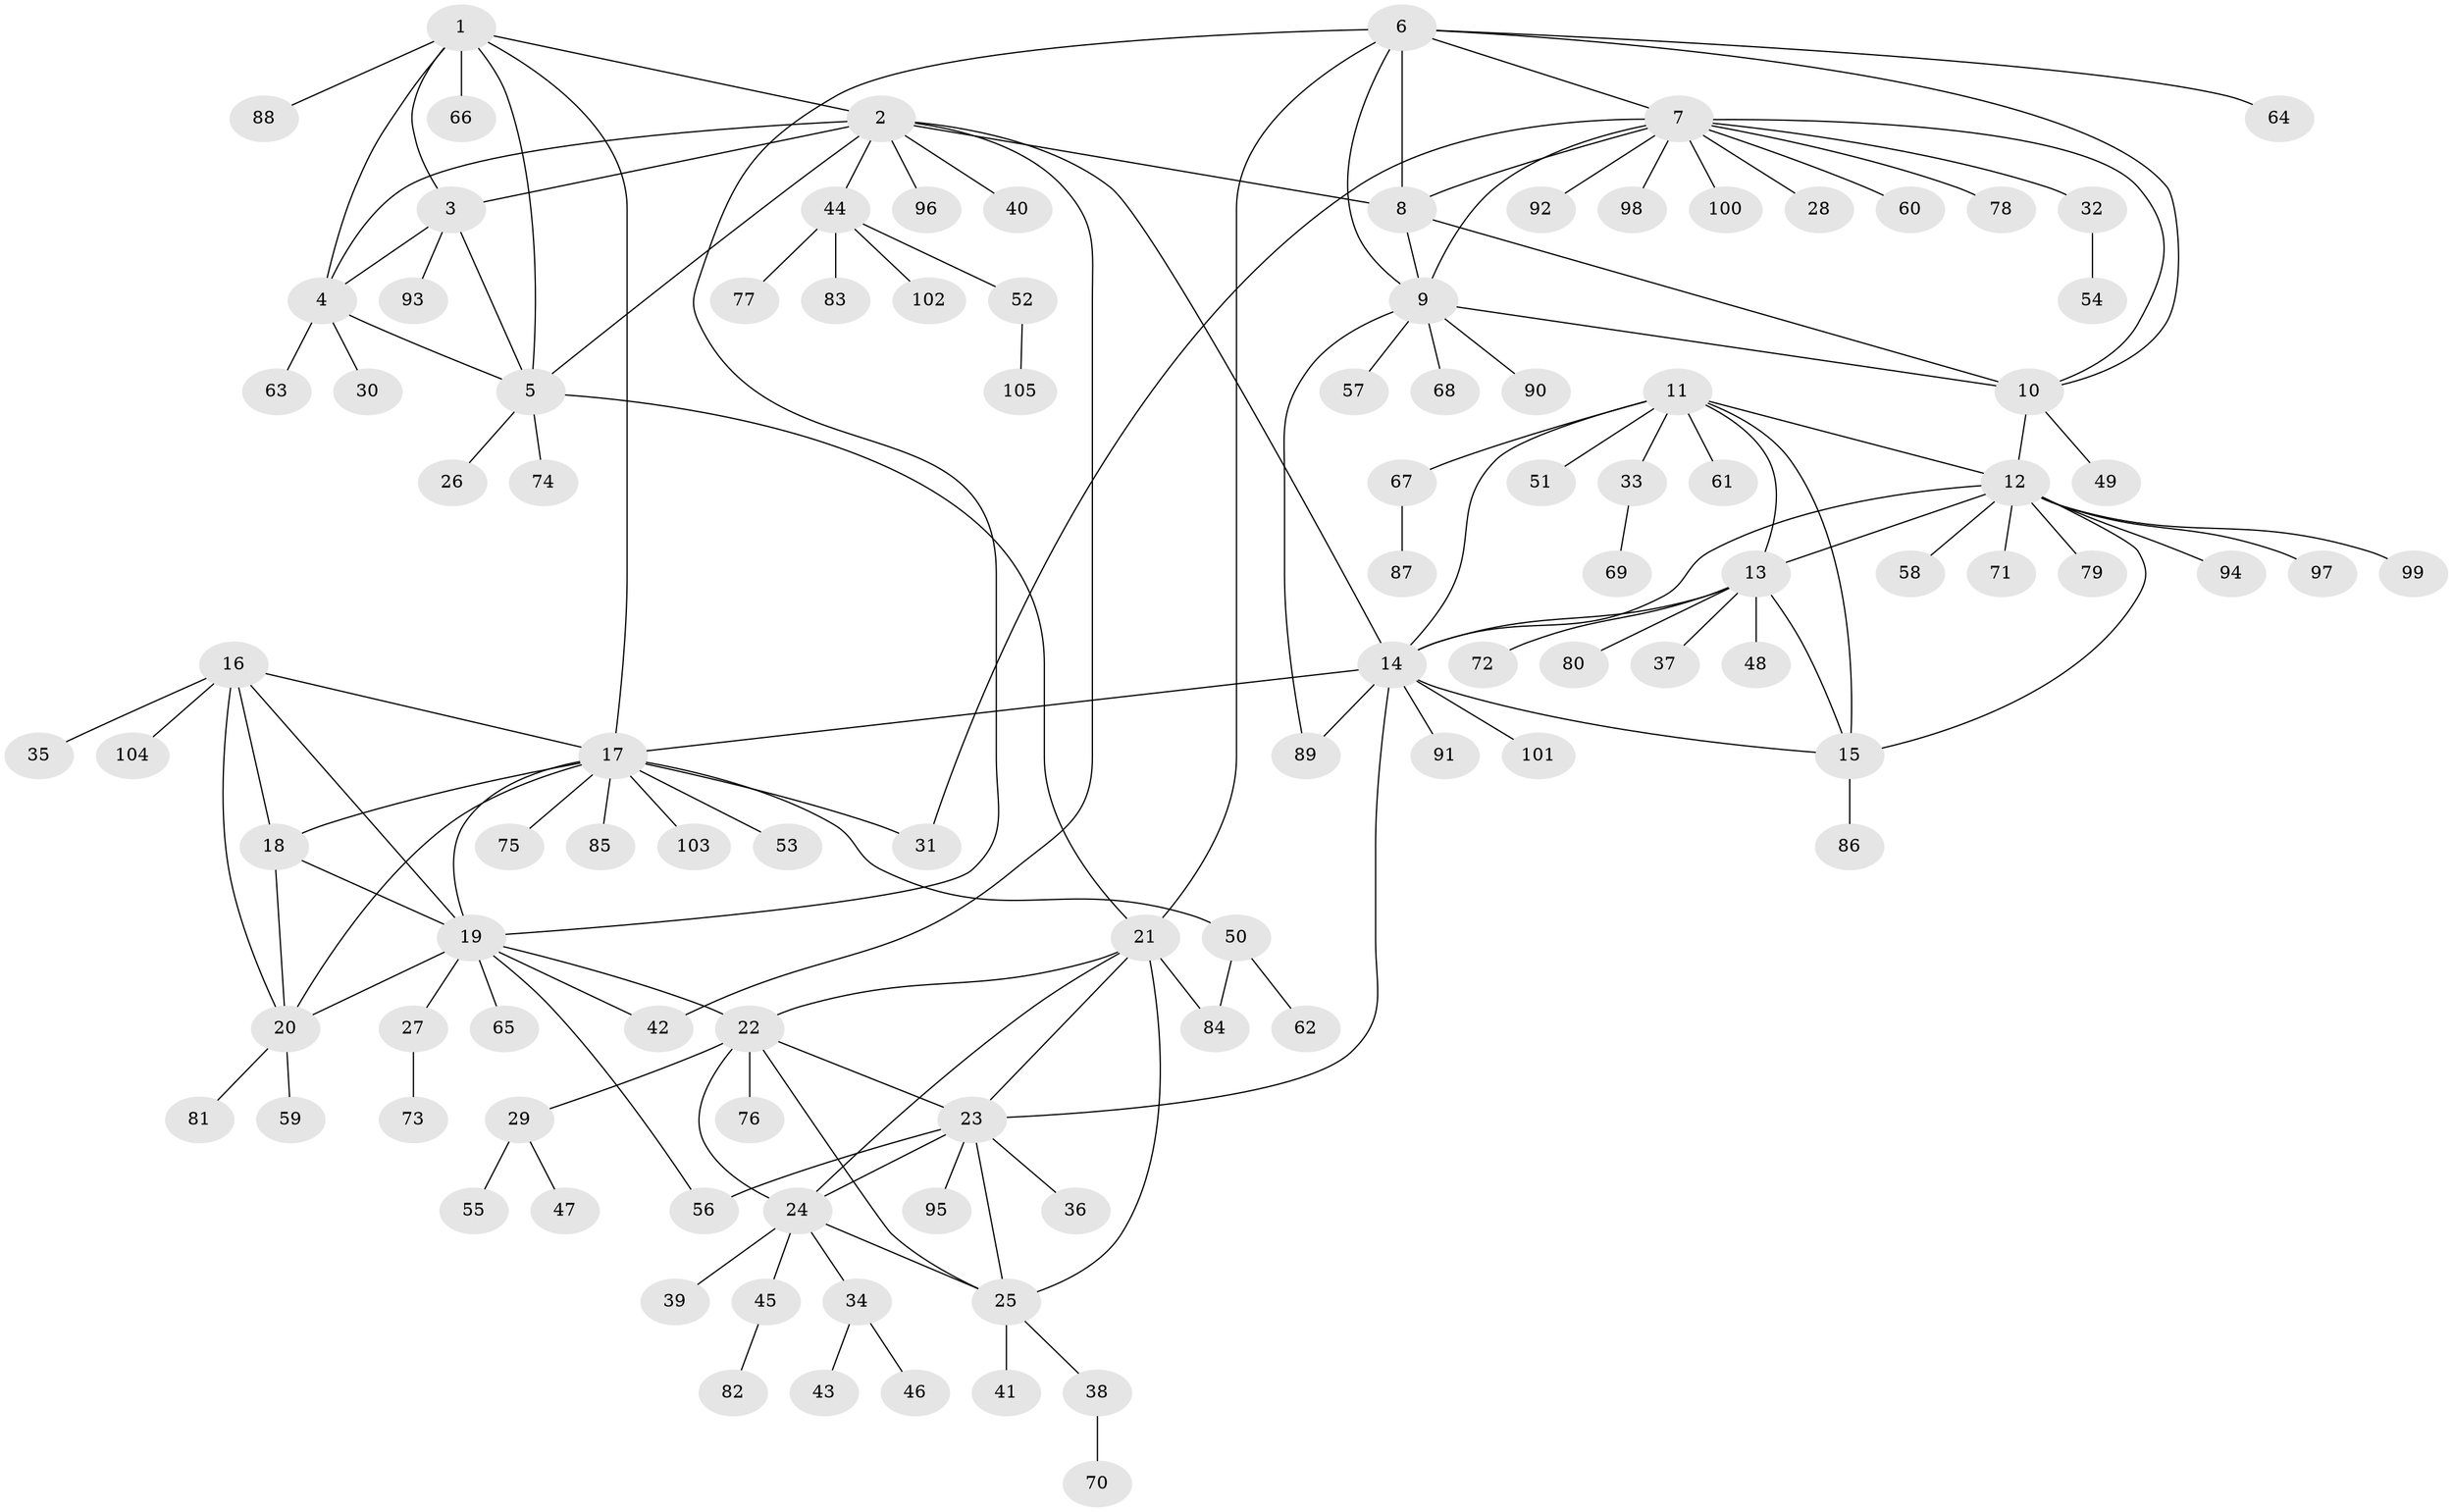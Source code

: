 // coarse degree distribution, {12: 0.012345679012345678, 3: 0.024691358024691357, 4: 0.04938271604938271, 5: 0.037037037037037035, 10: 0.06172839506172839, 11: 0.012345679012345678, 6: 0.024691358024691357, 8: 0.024691358024691357, 9: 0.012345679012345678, 1: 0.654320987654321, 2: 0.08641975308641975}
// Generated by graph-tools (version 1.1) at 2025/52/02/27/25 19:52:20]
// undirected, 105 vertices, 145 edges
graph export_dot {
graph [start="1"]
  node [color=gray90,style=filled];
  1;
  2;
  3;
  4;
  5;
  6;
  7;
  8;
  9;
  10;
  11;
  12;
  13;
  14;
  15;
  16;
  17;
  18;
  19;
  20;
  21;
  22;
  23;
  24;
  25;
  26;
  27;
  28;
  29;
  30;
  31;
  32;
  33;
  34;
  35;
  36;
  37;
  38;
  39;
  40;
  41;
  42;
  43;
  44;
  45;
  46;
  47;
  48;
  49;
  50;
  51;
  52;
  53;
  54;
  55;
  56;
  57;
  58;
  59;
  60;
  61;
  62;
  63;
  64;
  65;
  66;
  67;
  68;
  69;
  70;
  71;
  72;
  73;
  74;
  75;
  76;
  77;
  78;
  79;
  80;
  81;
  82;
  83;
  84;
  85;
  86;
  87;
  88;
  89;
  90;
  91;
  92;
  93;
  94;
  95;
  96;
  97;
  98;
  99;
  100;
  101;
  102;
  103;
  104;
  105;
  1 -- 2;
  1 -- 3;
  1 -- 4;
  1 -- 5;
  1 -- 17;
  1 -- 66;
  1 -- 88;
  2 -- 3;
  2 -- 4;
  2 -- 5;
  2 -- 8;
  2 -- 14;
  2 -- 40;
  2 -- 42;
  2 -- 44;
  2 -- 96;
  3 -- 4;
  3 -- 5;
  3 -- 93;
  4 -- 5;
  4 -- 30;
  4 -- 63;
  5 -- 21;
  5 -- 26;
  5 -- 74;
  6 -- 7;
  6 -- 8;
  6 -- 9;
  6 -- 10;
  6 -- 19;
  6 -- 21;
  6 -- 64;
  7 -- 8;
  7 -- 9;
  7 -- 10;
  7 -- 28;
  7 -- 31;
  7 -- 32;
  7 -- 60;
  7 -- 78;
  7 -- 92;
  7 -- 98;
  7 -- 100;
  8 -- 9;
  8 -- 10;
  9 -- 10;
  9 -- 57;
  9 -- 68;
  9 -- 89;
  9 -- 90;
  10 -- 12;
  10 -- 49;
  11 -- 12;
  11 -- 13;
  11 -- 14;
  11 -- 15;
  11 -- 33;
  11 -- 51;
  11 -- 61;
  11 -- 67;
  12 -- 13;
  12 -- 14;
  12 -- 15;
  12 -- 58;
  12 -- 71;
  12 -- 79;
  12 -- 94;
  12 -- 97;
  12 -- 99;
  13 -- 14;
  13 -- 15;
  13 -- 37;
  13 -- 48;
  13 -- 72;
  13 -- 80;
  14 -- 15;
  14 -- 17;
  14 -- 23;
  14 -- 89;
  14 -- 91;
  14 -- 101;
  15 -- 86;
  16 -- 17;
  16 -- 18;
  16 -- 19;
  16 -- 20;
  16 -- 35;
  16 -- 104;
  17 -- 18;
  17 -- 19;
  17 -- 20;
  17 -- 31;
  17 -- 50;
  17 -- 53;
  17 -- 75;
  17 -- 85;
  17 -- 103;
  18 -- 19;
  18 -- 20;
  19 -- 20;
  19 -- 22;
  19 -- 27;
  19 -- 42;
  19 -- 56;
  19 -- 65;
  20 -- 59;
  20 -- 81;
  21 -- 22;
  21 -- 23;
  21 -- 24;
  21 -- 25;
  21 -- 84;
  22 -- 23;
  22 -- 24;
  22 -- 25;
  22 -- 29;
  22 -- 76;
  23 -- 24;
  23 -- 25;
  23 -- 36;
  23 -- 56;
  23 -- 95;
  24 -- 25;
  24 -- 34;
  24 -- 39;
  24 -- 45;
  25 -- 38;
  25 -- 41;
  27 -- 73;
  29 -- 47;
  29 -- 55;
  32 -- 54;
  33 -- 69;
  34 -- 43;
  34 -- 46;
  38 -- 70;
  44 -- 52;
  44 -- 77;
  44 -- 83;
  44 -- 102;
  45 -- 82;
  50 -- 62;
  50 -- 84;
  52 -- 105;
  67 -- 87;
}
